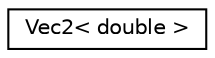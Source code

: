 digraph "Graphical Class Hierarchy"
{
  edge [fontname="Helvetica",fontsize="10",labelfontname="Helvetica",labelfontsize="10"];
  node [fontname="Helvetica",fontsize="10",shape=record];
  rankdir="LR";
  Node0 [label="Vec2\< double \>",height=0.2,width=0.4,color="black", fillcolor="white", style="filled",URL="$structVec2_3_01double_01_4.html"];
}
